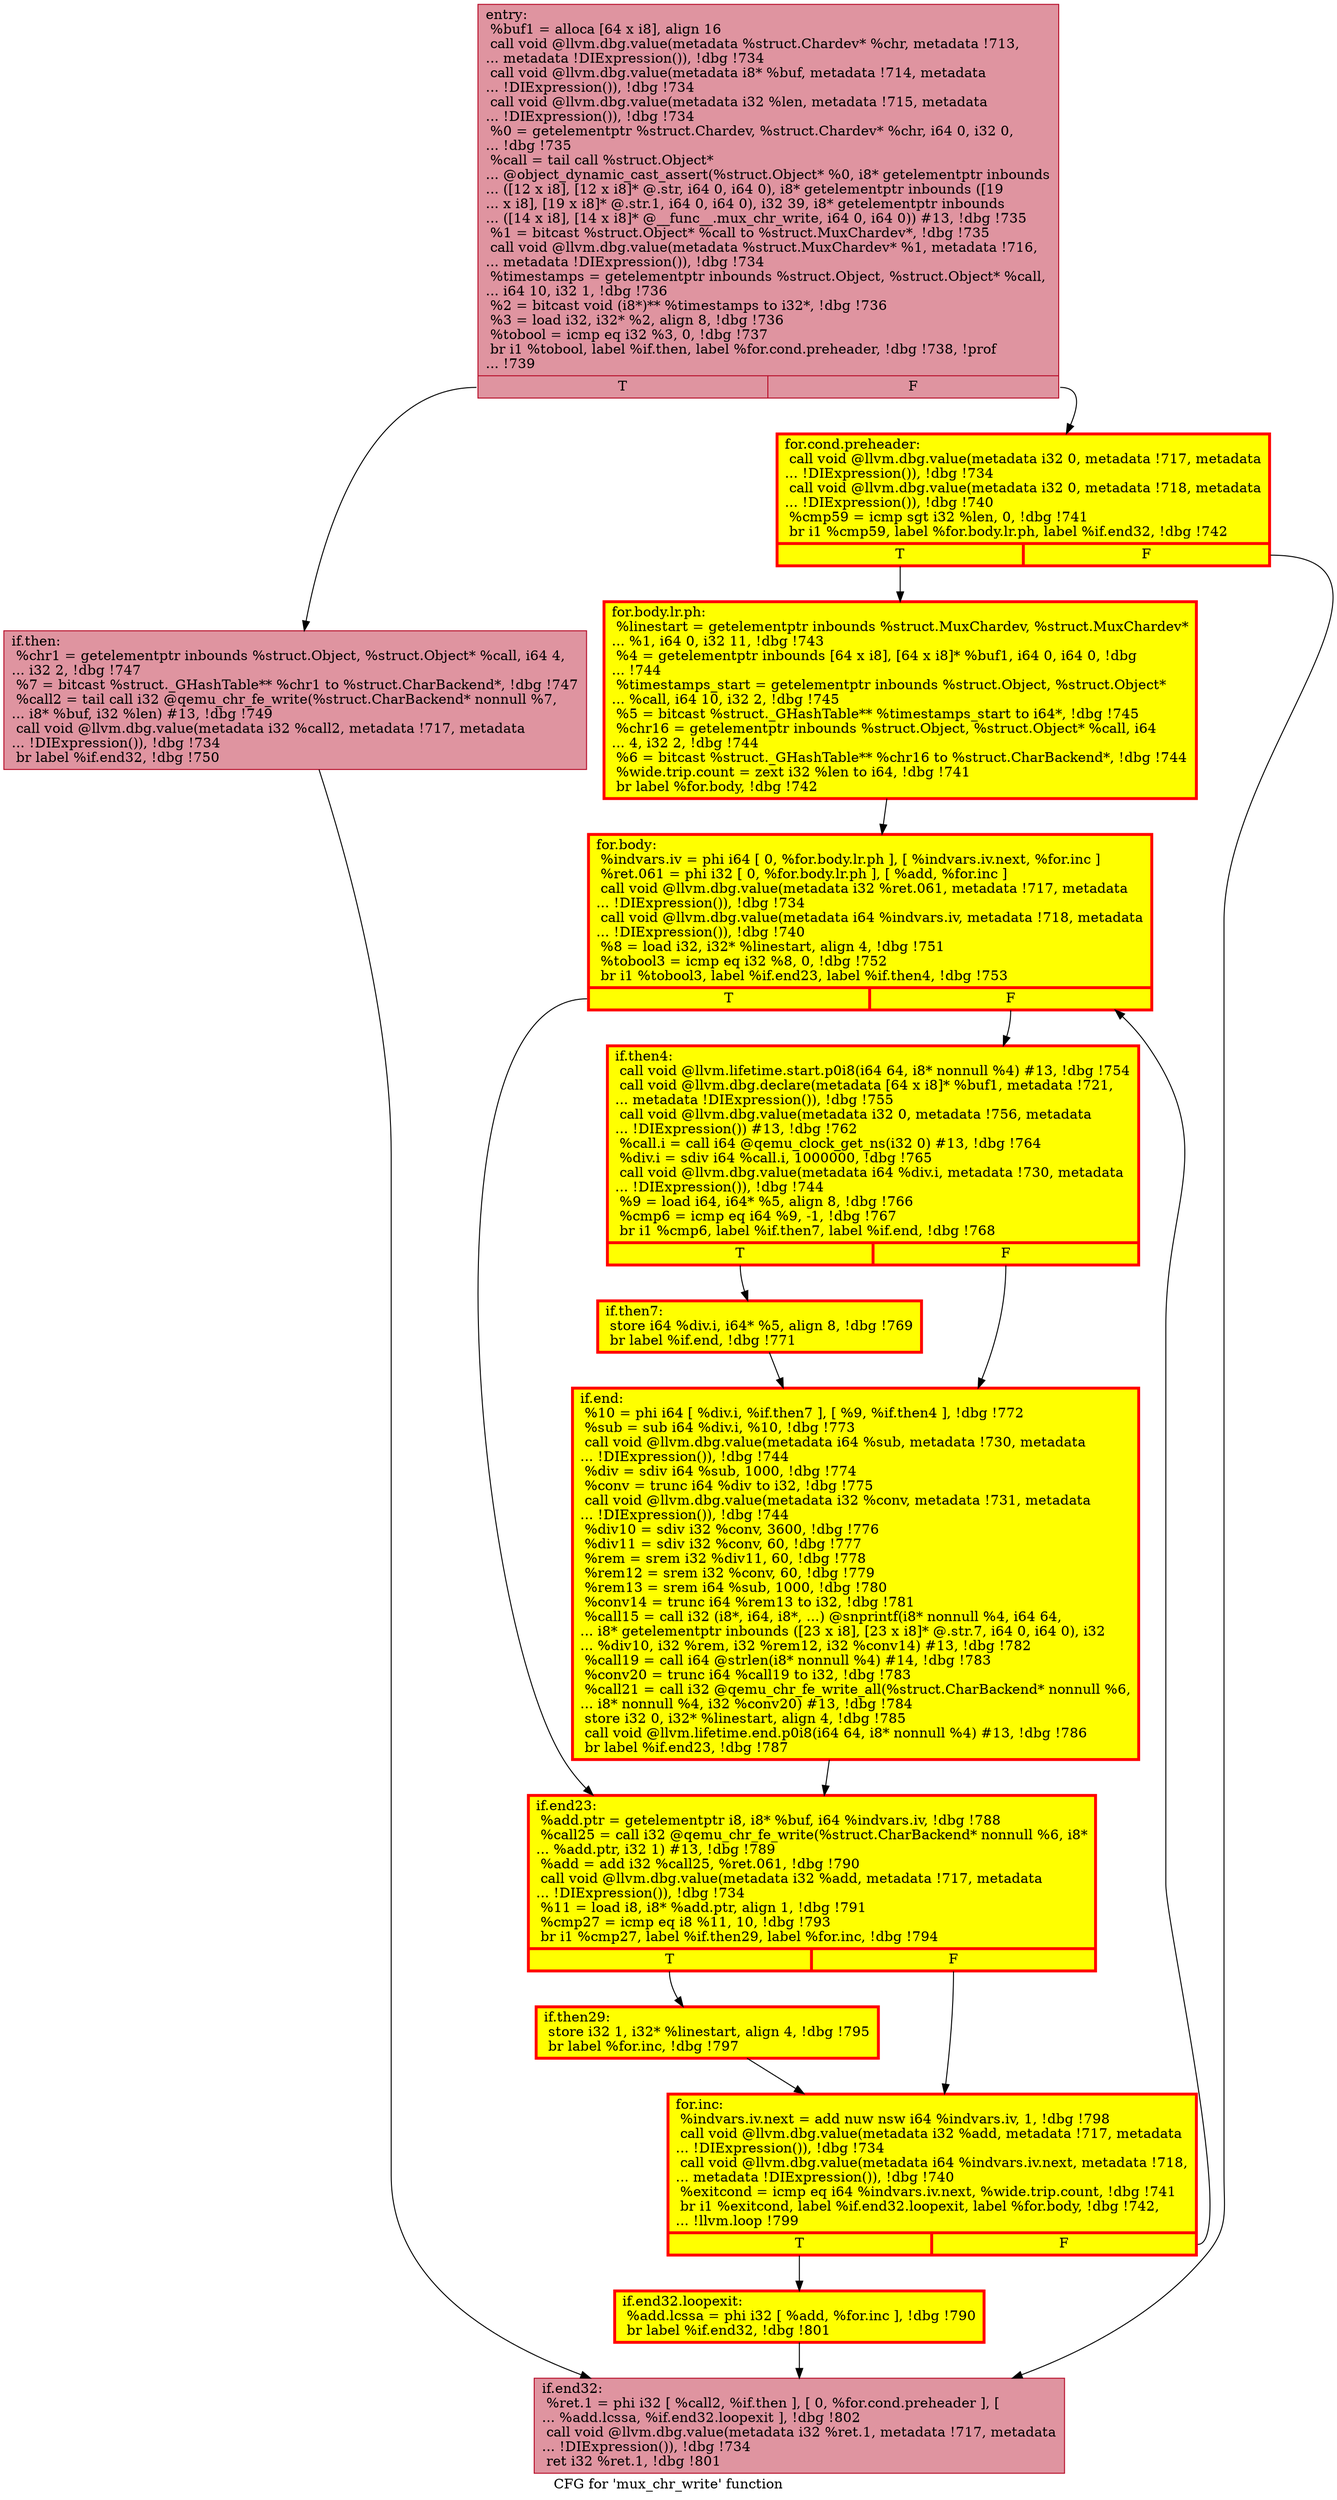 digraph "CFG for 'mux_chr_write' function" {
	label="CFG for 'mux_chr_write' function";

	Node0x55d3ed8cf270 [shape=record,color="#b70d28ff", style=filled, fillcolor="#b70d2870",label="{entry:\l  %buf1 = alloca [64 x i8], align 16\l  call void @llvm.dbg.value(metadata %struct.Chardev* %chr, metadata !713,\l... metadata !DIExpression()), !dbg !734\l  call void @llvm.dbg.value(metadata i8* %buf, metadata !714, metadata\l... !DIExpression()), !dbg !734\l  call void @llvm.dbg.value(metadata i32 %len, metadata !715, metadata\l... !DIExpression()), !dbg !734\l  %0 = getelementptr %struct.Chardev, %struct.Chardev* %chr, i64 0, i32 0,\l... !dbg !735\l  %call = tail call %struct.Object*\l... @object_dynamic_cast_assert(%struct.Object* %0, i8* getelementptr inbounds\l... ([12 x i8], [12 x i8]* @.str, i64 0, i64 0), i8* getelementptr inbounds ([19\l... x i8], [19 x i8]* @.str.1, i64 0, i64 0), i32 39, i8* getelementptr inbounds\l... ([14 x i8], [14 x i8]* @__func__.mux_chr_write, i64 0, i64 0)) #13, !dbg !735\l  %1 = bitcast %struct.Object* %call to %struct.MuxChardev*, !dbg !735\l  call void @llvm.dbg.value(metadata %struct.MuxChardev* %1, metadata !716,\l... metadata !DIExpression()), !dbg !734\l  %timestamps = getelementptr inbounds %struct.Object, %struct.Object* %call,\l... i64 10, i32 1, !dbg !736\l  %2 = bitcast void (i8*)** %timestamps to i32*, !dbg !736\l  %3 = load i32, i32* %2, align 8, !dbg !736\l  %tobool = icmp eq i32 %3, 0, !dbg !737\l  br i1 %tobool, label %if.then, label %for.cond.preheader, !dbg !738, !prof\l... !739\l|{<s0>T|<s1>F}}"];
	Node0x55d3ed8cf270:s0 -> Node0x55d3ed8d13d0;
	Node0x55d3ed8cf270:s1 -> Node0x55d3ed8f5e30;
	Node0x55d3ed8f5e30 [shape=record,penwidth=3.0, style="filled", color="red", fillcolor="yellow",label="{for.cond.preheader:                               \l  call void @llvm.dbg.value(metadata i32 0, metadata !717, metadata\l... !DIExpression()), !dbg !734\l  call void @llvm.dbg.value(metadata i32 0, metadata !718, metadata\l... !DIExpression()), !dbg !740\l  %cmp59 = icmp sgt i32 %len, 0, !dbg !741\l  br i1 %cmp59, label %for.body.lr.ph, label %if.end32, !dbg !742\l|{<s0>T|<s1>F}}"];
	Node0x55d3ed8f5e30:s0 -> Node0x55d3eda2c1a0;
	Node0x55d3ed8f5e30:s1 -> Node0x55d3ed8d1440;
	Node0x55d3eda2c1a0 [shape=record,penwidth=3.0, style="filled", color="red", fillcolor="yellow",label="{for.body.lr.ph:                                   \l  %linestart = getelementptr inbounds %struct.MuxChardev, %struct.MuxChardev*\l... %1, i64 0, i32 11, !dbg !743\l  %4 = getelementptr inbounds [64 x i8], [64 x i8]* %buf1, i64 0, i64 0, !dbg\l... !744\l  %timestamps_start = getelementptr inbounds %struct.Object, %struct.Object*\l... %call, i64 10, i32 2, !dbg !745\l  %5 = bitcast %struct._GHashTable** %timestamps_start to i64*, !dbg !745\l  %chr16 = getelementptr inbounds %struct.Object, %struct.Object* %call, i64\l... 4, i32 2, !dbg !744\l  %6 = bitcast %struct._GHashTable** %chr16 to %struct.CharBackend*, !dbg !744\l  %wide.trip.count = zext i32 %len to i64, !dbg !741\l  br label %for.body, !dbg !742\l}"];
	Node0x55d3eda2c1a0 -> Node0x55d3ed8d2f80;
	Node0x55d3ed8d13d0 [shape=record,color="#b70d28ff", style=filled, fillcolor="#b70d2870",label="{if.then:                                          \l  %chr1 = getelementptr inbounds %struct.Object, %struct.Object* %call, i64 4,\l... i32 2, !dbg !747\l  %7 = bitcast %struct._GHashTable** %chr1 to %struct.CharBackend*, !dbg !747\l  %call2 = tail call i32 @qemu_chr_fe_write(%struct.CharBackend* nonnull %7,\l... i8* %buf, i32 %len) #13, !dbg !749\l  call void @llvm.dbg.value(metadata i32 %call2, metadata !717, metadata\l... !DIExpression()), !dbg !734\l  br label %if.end32, !dbg !750\l}"];
	Node0x55d3ed8d13d0 -> Node0x55d3ed8d1440;
	Node0x55d3ed8d2f80 [shape=record,penwidth=3.0, style="filled", color="red", fillcolor="yellow",label="{for.body:                                         \l  %indvars.iv = phi i64 [ 0, %for.body.lr.ph ], [ %indvars.iv.next, %for.inc ]\l  %ret.061 = phi i32 [ 0, %for.body.lr.ph ], [ %add, %for.inc ]\l  call void @llvm.dbg.value(metadata i32 %ret.061, metadata !717, metadata\l... !DIExpression()), !dbg !734\l  call void @llvm.dbg.value(metadata i64 %indvars.iv, metadata !718, metadata\l... !DIExpression()), !dbg !740\l  %8 = load i32, i32* %linestart, align 4, !dbg !751\l  %tobool3 = icmp eq i32 %8, 0, !dbg !752\l  br i1 %tobool3, label %if.end23, label %if.then4, !dbg !753\l|{<s0>T|<s1>F}}"];
	Node0x55d3ed8d2f80:s0 -> Node0x55d3ed8d3370;
	Node0x55d3ed8d2f80:s1 -> Node0x55d3ed8d3320;
	Node0x55d3ed8d3320 [shape=record,penwidth=3.0, style="filled", color="red", fillcolor="yellow",label="{if.then4:                                         \l  call void @llvm.lifetime.start.p0i8(i64 64, i8* nonnull %4) #13, !dbg !754\l  call void @llvm.dbg.declare(metadata [64 x i8]* %buf1, metadata !721,\l... metadata !DIExpression()), !dbg !755\l  call void @llvm.dbg.value(metadata i32 0, metadata !756, metadata\l... !DIExpression()) #13, !dbg !762\l  %call.i = call i64 @qemu_clock_get_ns(i32 0) #13, !dbg !764\l  %div.i = sdiv i64 %call.i, 1000000, !dbg !765\l  call void @llvm.dbg.value(metadata i64 %div.i, metadata !730, metadata\l... !DIExpression()), !dbg !744\l  %9 = load i64, i64* %5, align 8, !dbg !766\l  %cmp6 = icmp eq i64 %9, -1, !dbg !767\l  br i1 %cmp6, label %if.then7, label %if.end, !dbg !768\l|{<s0>T|<s1>F}}"];
	Node0x55d3ed8d3320:s0 -> Node0x55d3ed8d1140;
	Node0x55d3ed8d3320:s1 -> Node0x55d3ed8d5c40;
	Node0x55d3ed8d1140 [shape=record,penwidth=3.0, style="filled", color="red", fillcolor="yellow",label="{if.then7:                                         \l  store i64 %div.i, i64* %5, align 8, !dbg !769\l  br label %if.end, !dbg !771\l}"];
	Node0x55d3ed8d1140 -> Node0x55d3ed8d5c40;
	Node0x55d3ed8d5c40 [shape=record,penwidth=3.0, style="filled", color="red", fillcolor="yellow",label="{if.end:                                           \l  %10 = phi i64 [ %div.i, %if.then7 ], [ %9, %if.then4 ], !dbg !772\l  %sub = sub i64 %div.i, %10, !dbg !773\l  call void @llvm.dbg.value(metadata i64 %sub, metadata !730, metadata\l... !DIExpression()), !dbg !744\l  %div = sdiv i64 %sub, 1000, !dbg !774\l  %conv = trunc i64 %div to i32, !dbg !775\l  call void @llvm.dbg.value(metadata i32 %conv, metadata !731, metadata\l... !DIExpression()), !dbg !744\l  %div10 = sdiv i32 %conv, 3600, !dbg !776\l  %div11 = sdiv i32 %conv, 60, !dbg !777\l  %rem = srem i32 %div11, 60, !dbg !778\l  %rem12 = srem i32 %conv, 60, !dbg !779\l  %rem13 = srem i64 %sub, 1000, !dbg !780\l  %conv14 = trunc i64 %rem13 to i32, !dbg !781\l  %call15 = call i32 (i8*, i64, i8*, ...) @snprintf(i8* nonnull %4, i64 64,\l... i8* getelementptr inbounds ([23 x i8], [23 x i8]* @.str.7, i64 0, i64 0), i32\l... %div10, i32 %rem, i32 %rem12, i32 %conv14) #13, !dbg !782\l  %call19 = call i64 @strlen(i8* nonnull %4) #14, !dbg !783\l  %conv20 = trunc i64 %call19 to i32, !dbg !783\l  %call21 = call i32 @qemu_chr_fe_write_all(%struct.CharBackend* nonnull %6,\l... i8* nonnull %4, i32 %conv20) #13, !dbg !784\l  store i32 0, i32* %linestart, align 4, !dbg !785\l  call void @llvm.lifetime.end.p0i8(i64 64, i8* nonnull %4) #13, !dbg !786\l  br label %if.end23, !dbg !787\l}"];
	Node0x55d3ed8d5c40 -> Node0x55d3ed8d3370;
	Node0x55d3ed8d3370 [shape=record,penwidth=3.0, style="filled", color="red", fillcolor="yellow",label="{if.end23:                                         \l  %add.ptr = getelementptr i8, i8* %buf, i64 %indvars.iv, !dbg !788\l  %call25 = call i32 @qemu_chr_fe_write(%struct.CharBackend* nonnull %6, i8*\l... %add.ptr, i32 1) #13, !dbg !789\l  %add = add i32 %call25, %ret.061, !dbg !790\l  call void @llvm.dbg.value(metadata i32 %add, metadata !717, metadata\l... !DIExpression()), !dbg !734\l  %11 = load i8, i8* %add.ptr, align 1, !dbg !791\l  %cmp27 = icmp eq i8 %11, 10, !dbg !793\l  br i1 %cmp27, label %if.then29, label %for.inc, !dbg !794\l|{<s0>T|<s1>F}}"];
	Node0x55d3ed8d3370:s0 -> Node0x55d3ed8dc550;
	Node0x55d3ed8d3370:s1 -> Node0x55d3ed8d2ed0;
	Node0x55d3ed8dc550 [shape=record,penwidth=3.0, style="filled", color="red", fillcolor="yellow",label="{if.then29:                                        \l  store i32 1, i32* %linestart, align 4, !dbg !795\l  br label %for.inc, !dbg !797\l}"];
	Node0x55d3ed8dc550 -> Node0x55d3ed8d2ed0;
	Node0x55d3ed8d2ed0 [shape=record,penwidth=3.0, style="filled", color="red", fillcolor="yellow",label="{for.inc:                                          \l  %indvars.iv.next = add nuw nsw i64 %indvars.iv, 1, !dbg !798\l  call void @llvm.dbg.value(metadata i32 %add, metadata !717, metadata\l... !DIExpression()), !dbg !734\l  call void @llvm.dbg.value(metadata i64 %indvars.iv.next, metadata !718,\l... metadata !DIExpression()), !dbg !740\l  %exitcond = icmp eq i64 %indvars.iv.next, %wide.trip.count, !dbg !741\l  br i1 %exitcond, label %if.end32.loopexit, label %for.body, !dbg !742,\l... !llvm.loop !799\l|{<s0>T|<s1>F}}"];
	Node0x55d3ed8d2ed0:s0 -> Node0x55d3eda48f60;
	Node0x55d3ed8d2ed0:s1 -> Node0x55d3ed8d2f80;
	Node0x55d3eda48f60 [shape=record,penwidth=3.0, style="filled", color="red", fillcolor="yellow",label="{if.end32.loopexit:                                \l  %add.lcssa = phi i32 [ %add, %for.inc ], !dbg !790\l  br label %if.end32, !dbg !801\l}"];
	Node0x55d3eda48f60 -> Node0x55d3ed8d1440;
	Node0x55d3ed8d1440 [shape=record,color="#b70d28ff", style=filled, fillcolor="#b70d2870",label="{if.end32:                                         \l  %ret.1 = phi i32 [ %call2, %if.then ], [ 0, %for.cond.preheader ], [\l... %add.lcssa, %if.end32.loopexit ], !dbg !802\l  call void @llvm.dbg.value(metadata i32 %ret.1, metadata !717, metadata\l... !DIExpression()), !dbg !734\l  ret i32 %ret.1, !dbg !801\l}"];
}
